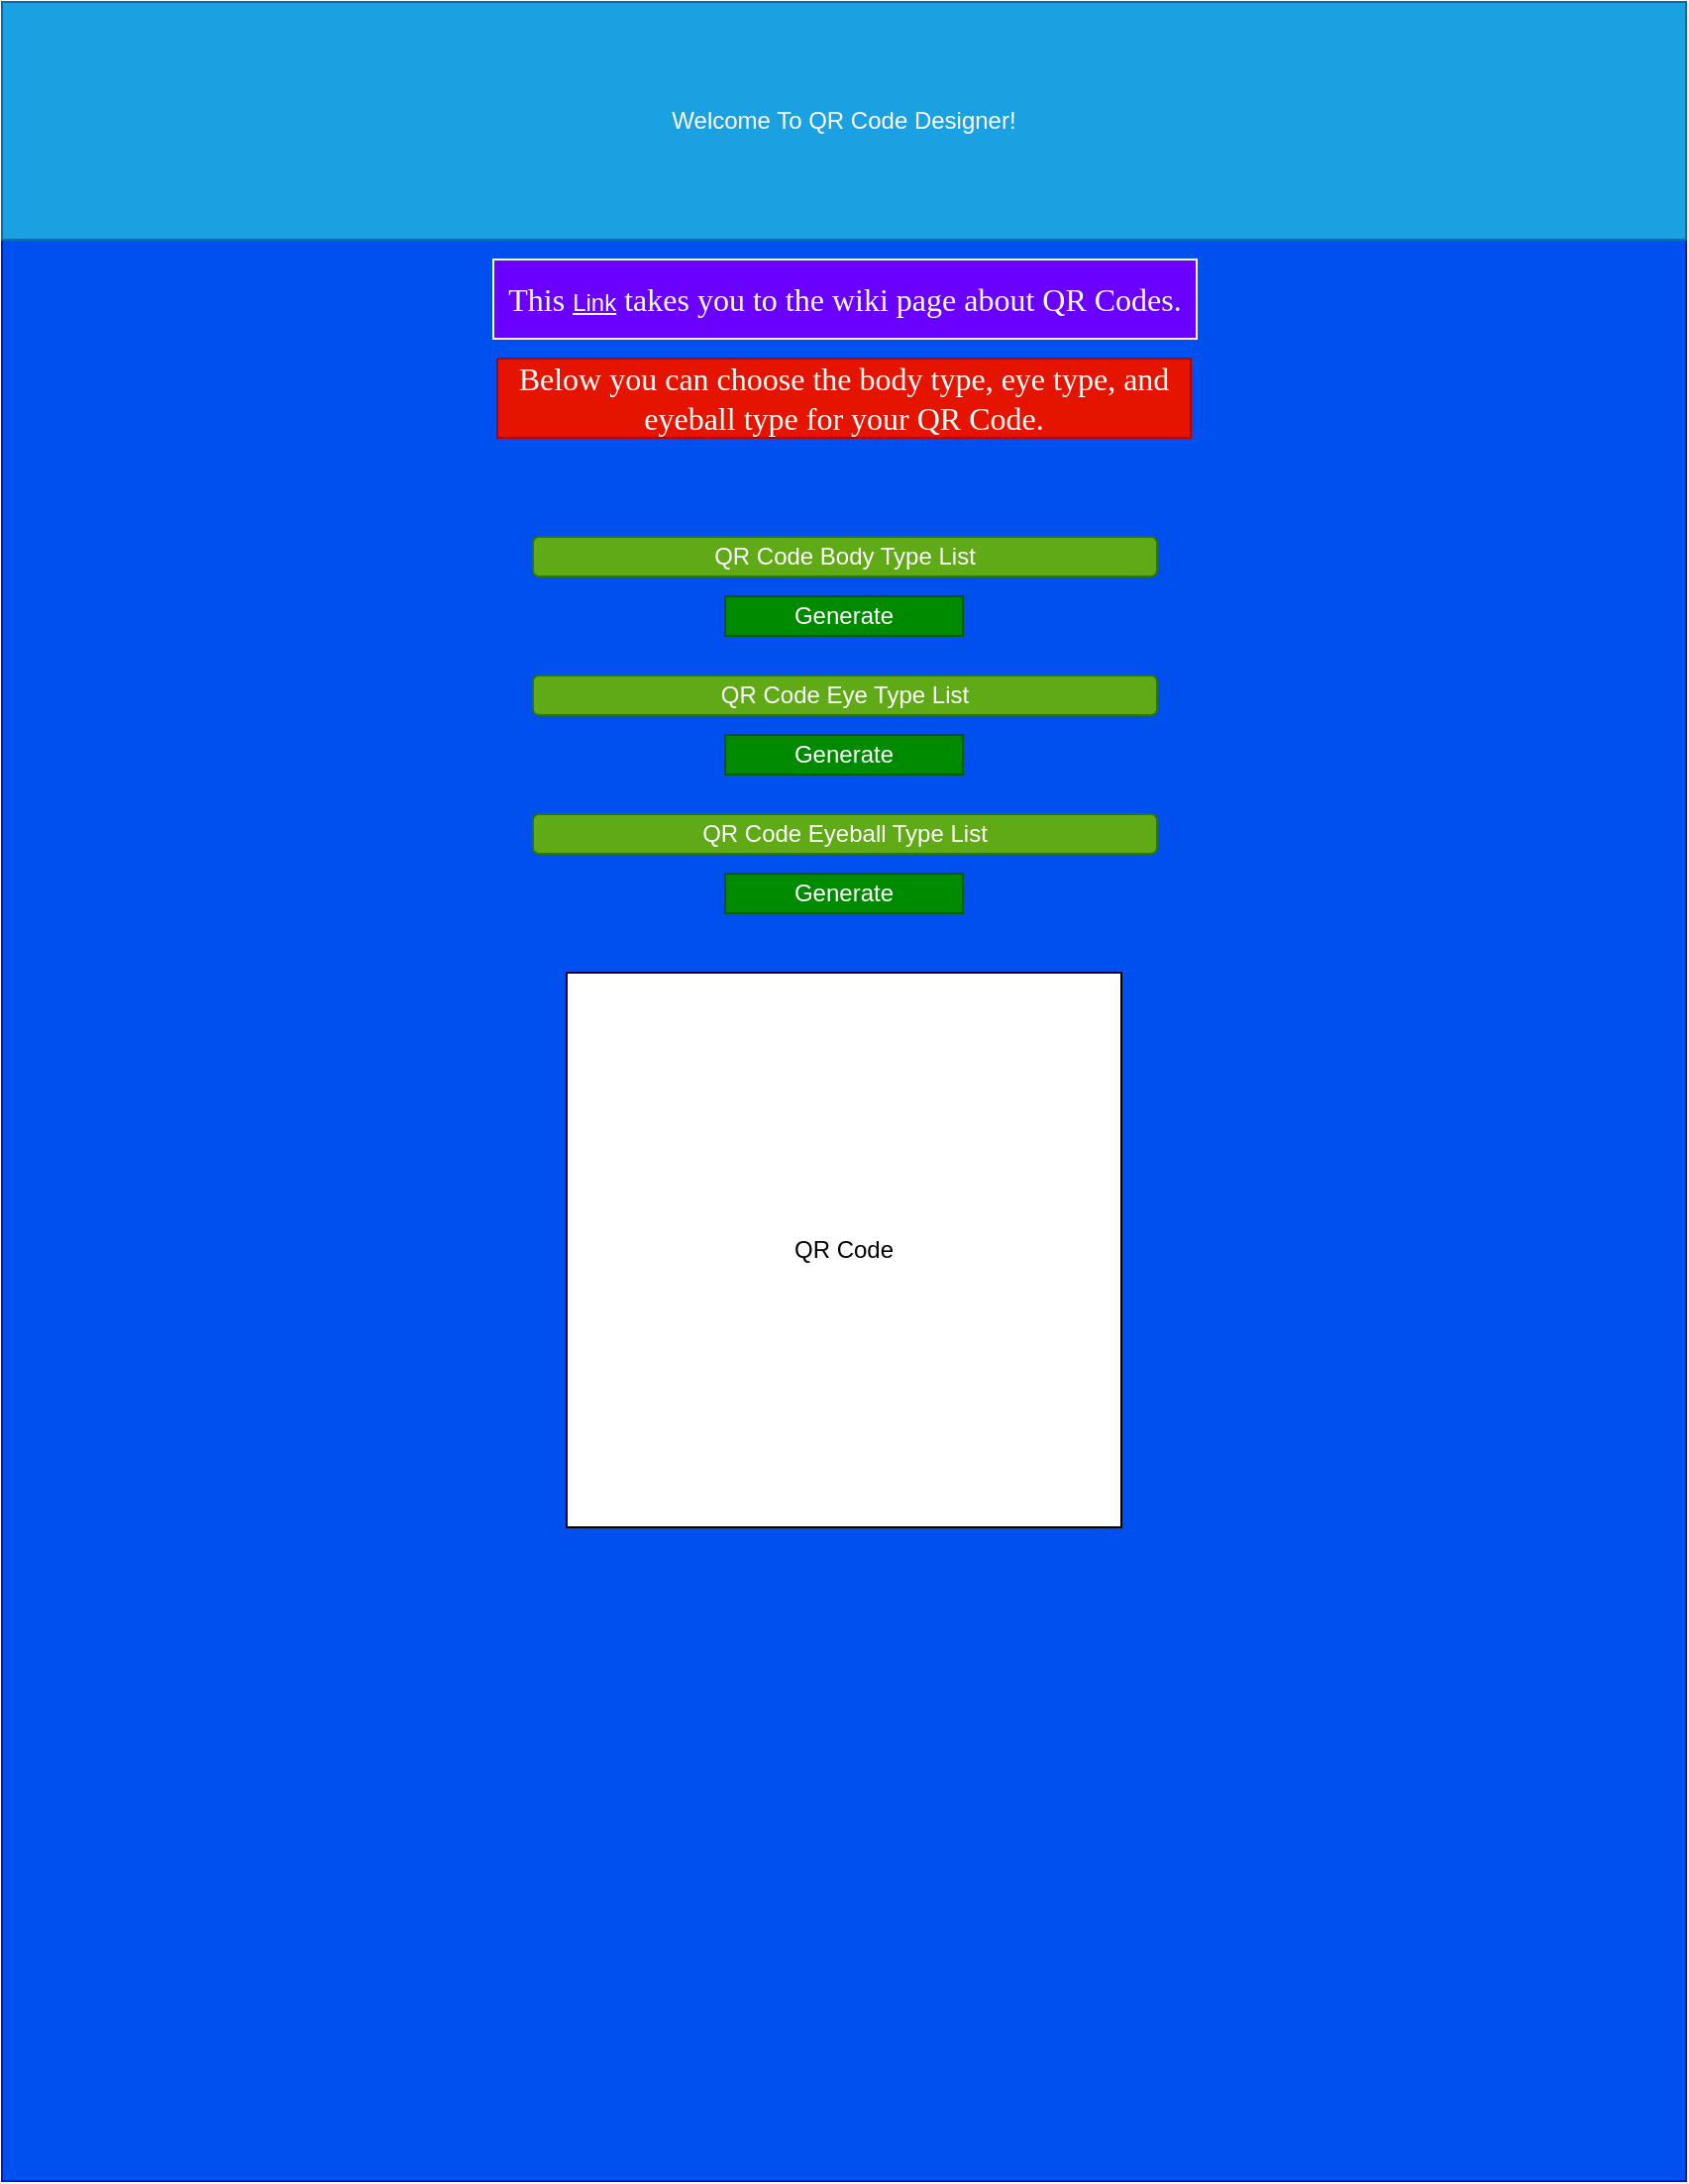 <mxfile version="24.4.14" type="device">
  <diagram name="Page-1" id="0l7ROccEP6lqSc5vltxt">
    <mxGraphModel dx="1393" dy="797" grid="1" gridSize="10" guides="1" tooltips="1" connect="1" arrows="1" fold="1" page="1" pageScale="1" pageWidth="850" pageHeight="1100" math="0" shadow="0">
      <root>
        <mxCell id="0" />
        <mxCell id="1" parent="0" />
        <mxCell id="T_Avf6Wd_mKNB6yFoCMX-71" value="" style="rounded=0;whiteSpace=wrap;html=1;fillColor=#0050ef;fontColor=#ffffff;strokeColor=#001DBC;" parent="1" vertex="1">
          <mxGeometry y="120" width="850" height="980" as="geometry" />
        </mxCell>
        <mxCell id="T_Avf6Wd_mKNB6yFoCMX-63" value="Welcome To QR Code Designer!" style="rounded=0;whiteSpace=wrap;html=1;fillColor=#1ba1e2;fontColor=#ffffff;strokeColor=#006EAF;" parent="1" vertex="1">
          <mxGeometry width="850" height="120" as="geometry" />
        </mxCell>
        <mxCell id="T_Avf6Wd_mKNB6yFoCMX-64" value="QR Code" style="whiteSpace=wrap;html=1;aspect=fixed;" parent="1" vertex="1">
          <mxGeometry x="285" y="490" width="280" height="280" as="geometry" />
        </mxCell>
        <mxCell id="T_Avf6Wd_mKNB6yFoCMX-65" value="QR Code Body Type List" style="rounded=1;whiteSpace=wrap;html=1;fillColor=#60a917;fontColor=#ffffff;strokeColor=#2D7600;" parent="1" vertex="1">
          <mxGeometry x="268" y="270" width="315" height="20" as="geometry" />
        </mxCell>
        <mxCell id="T_Avf6Wd_mKNB6yFoCMX-66" value="QR Code Eye Type List" style="rounded=1;whiteSpace=wrap;html=1;fillColor=#60a917;fontColor=#ffffff;strokeColor=#2D7600;" parent="1" vertex="1">
          <mxGeometry x="268" y="340" width="315" height="20" as="geometry" />
        </mxCell>
        <mxCell id="T_Avf6Wd_mKNB6yFoCMX-67" value="QR Code Eyeball Type List" style="rounded=1;whiteSpace=wrap;html=1;fillColor=#60a917;fontColor=#ffffff;strokeColor=#2D7600;" parent="1" vertex="1">
          <mxGeometry x="268" y="410" width="315" height="20" as="geometry" />
        </mxCell>
        <mxCell id="T_Avf6Wd_mKNB6yFoCMX-68" value="Generate" style="rounded=0;whiteSpace=wrap;html=1;fillColor=#008a00;fontColor=#ffffff;strokeColor=#005700;" parent="1" vertex="1">
          <mxGeometry x="365" y="300" width="120" height="20" as="geometry" />
        </mxCell>
        <mxCell id="T_Avf6Wd_mKNB6yFoCMX-69" value="Generate" style="rounded=0;whiteSpace=wrap;html=1;fillColor=#008a00;fontColor=#ffffff;strokeColor=#005700;" parent="1" vertex="1">
          <mxGeometry x="365" y="370" width="120" height="20" as="geometry" />
        </mxCell>
        <mxCell id="T_Avf6Wd_mKNB6yFoCMX-70" value="Generate" style="rounded=0;whiteSpace=wrap;html=1;fillColor=#008a00;fontColor=#ffffff;strokeColor=#005700;" parent="1" vertex="1">
          <mxGeometry x="365" y="440" width="120" height="20" as="geometry" />
        </mxCell>
        <mxCell id="DuxwzNfEOWzlHwmMZzpq-1" value="&lt;span style=&quot;font-family: &amp;quot;Times New Roman&amp;quot;; font-size: medium; text-align: start;&quot;&gt;Below you can choose the body type, eye type, and eyeball type for your QR Code.&lt;/span&gt;" style="rounded=0;whiteSpace=wrap;html=1;fillColor=#e51400;fontColor=#ffffff;strokeColor=#B20000;" vertex="1" parent="1">
          <mxGeometry x="250" y="180" width="350" height="40" as="geometry" />
        </mxCell>
        <mxCell id="DuxwzNfEOWzlHwmMZzpq-3" value="&lt;span style=&quot;font-family: &amp;quot;Times New Roman&amp;quot;; font-size: medium; text-align: start;&quot;&gt;This&amp;nbsp;&lt;/span&gt;&lt;u&gt;Link&lt;/u&gt;&lt;span style=&quot;font-family: &amp;quot;Times New Roman&amp;quot;; font-size: medium; text-align: start;&quot;&gt;&amp;nbsp;takes you to the wiki page about QR Codes.&lt;/span&gt;" style="rounded=0;whiteSpace=wrap;html=1;fillColor=#6a00ff;fontColor=#ffffff;strokeColor=#FFFFFF;" vertex="1" parent="1">
          <mxGeometry x="248" y="130" width="355" height="40" as="geometry" />
        </mxCell>
      </root>
    </mxGraphModel>
  </diagram>
</mxfile>
